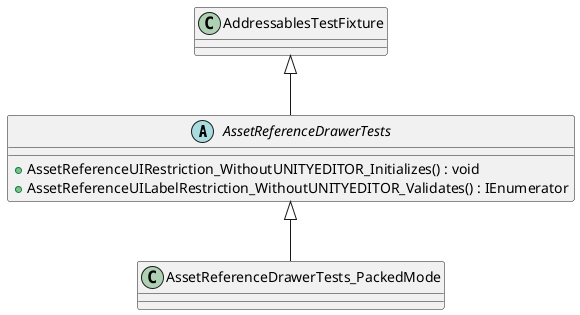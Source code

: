 @startuml
abstract class AssetReferenceDrawerTests {
    + AssetReferenceUIRestriction_WithoutUNITYEDITOR_Initializes() : void
    + AssetReferenceUILabelRestriction_WithoutUNITYEDITOR_Validates() : IEnumerator
}
class AssetReferenceDrawerTests_PackedMode {
}
AddressablesTestFixture <|-- AssetReferenceDrawerTests
AssetReferenceDrawerTests <|-- AssetReferenceDrawerTests_PackedMode
@enduml
